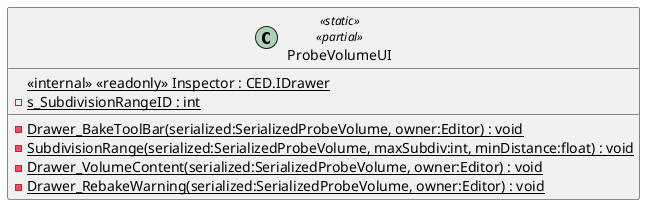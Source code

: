 @startuml
class ProbeVolumeUI <<static>> <<partial>> {
    <<internal>> {static} <<readonly>> Inspector : CED.IDrawer
    {static} - Drawer_BakeToolBar(serialized:SerializedProbeVolume, owner:Editor) : void
    {static} - s_SubdivisionRangeID : int
    {static} - SubdivisionRange(serialized:SerializedProbeVolume, maxSubdiv:int, minDistance:float) : void
    {static} - Drawer_VolumeContent(serialized:SerializedProbeVolume, owner:Editor) : void
    {static} - Drawer_RebakeWarning(serialized:SerializedProbeVolume, owner:Editor) : void
}
@enduml
